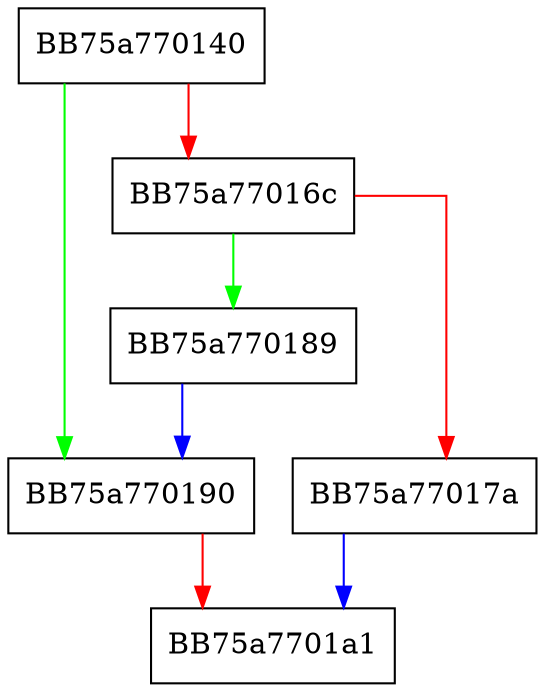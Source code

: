 digraph RpcBindingCreateW {
  node [shape="box"];
  graph [splines=ortho];
  BB75a770140 -> BB75a770190 [color="green"];
  BB75a770140 -> BB75a77016c [color="red"];
  BB75a77016c -> BB75a770189 [color="green"];
  BB75a77016c -> BB75a77017a [color="red"];
  BB75a77017a -> BB75a7701a1 [color="blue"];
  BB75a770189 -> BB75a770190 [color="blue"];
  BB75a770190 -> BB75a7701a1 [color="red"];
}
